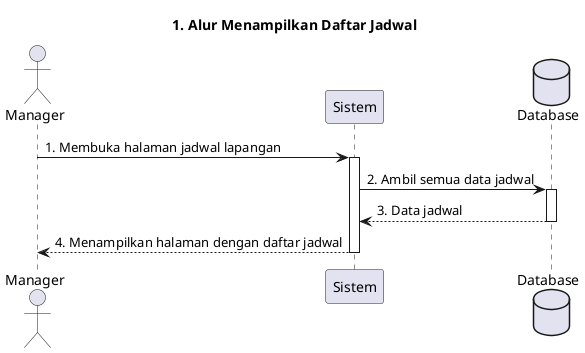 @startuml
actor Manager
participant "Sistem" as System
database "Database" as DB

title 1. Alur Menampilkan Daftar Jadwal

Manager -> System : 1. Membuka halaman jadwal lapangan
activate System
System -> DB : 2. Ambil semua data jadwal
activate DB
DB --> System : 3. Data jadwal
deactivate DB
System --> Manager : 4. Menampilkan halaman dengan daftar jadwal
deactivate System
@enduml